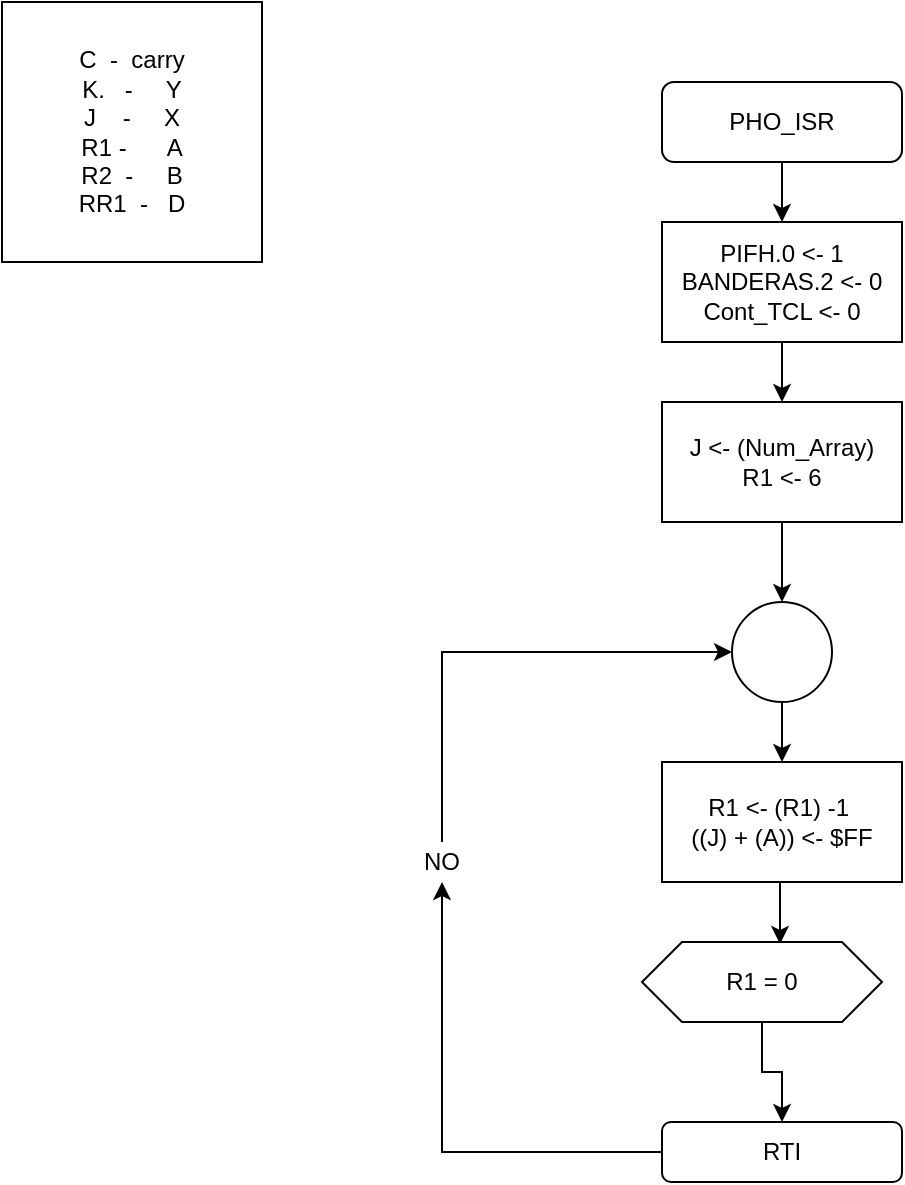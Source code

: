 <mxfile version="14.3.1" type="device"><diagram id="F5j-g8Qpw0zl2XUj27Zb" name="Page-1"><mxGraphModel dx="957" dy="859" grid="1" gridSize="10" guides="1" tooltips="1" connect="1" arrows="1" fold="1" page="1" pageScale="1" pageWidth="850" pageHeight="1100" math="0" shadow="0"><root><mxCell id="0"/><mxCell id="1" parent="0"/><mxCell id="NyHpkqX3M_v-Iu_z77pI-9" style="edgeStyle=orthogonalEdgeStyle;rounded=0;orthogonalLoop=1;jettySize=auto;html=1;exitX=0.5;exitY=1;exitDx=0;exitDy=0;entryX=0.5;entryY=0;entryDx=0;entryDy=0;" parent="1" source="NyHpkqX3M_v-Iu_z77pI-1" target="NyHpkqX3M_v-Iu_z77pI-2" edge="1"><mxGeometry relative="1" as="geometry"/></mxCell><mxCell id="NyHpkqX3M_v-Iu_z77pI-1" value="PHO_ISR" style="rounded=1;whiteSpace=wrap;html=1;" parent="1" vertex="1"><mxGeometry x="330" y="80" width="120" height="40" as="geometry"/></mxCell><mxCell id="NyHpkqX3M_v-Iu_z77pI-10" style="edgeStyle=orthogonalEdgeStyle;rounded=0;orthogonalLoop=1;jettySize=auto;html=1;exitX=0.5;exitY=1;exitDx=0;exitDy=0;" parent="1" source="NyHpkqX3M_v-Iu_z77pI-2" target="NyHpkqX3M_v-Iu_z77pI-3" edge="1"><mxGeometry relative="1" as="geometry"/></mxCell><mxCell id="NyHpkqX3M_v-Iu_z77pI-2" value="PIFH.0 &amp;lt;- 1&lt;br&gt;BANDERAS.2 &amp;lt;- 0&lt;br&gt;Cont_TCL &amp;lt;- 0" style="rounded=0;whiteSpace=wrap;html=1;" parent="1" vertex="1"><mxGeometry x="330" y="150" width="120" height="60" as="geometry"/></mxCell><mxCell id="NyHpkqX3M_v-Iu_z77pI-11" style="edgeStyle=orthogonalEdgeStyle;rounded=0;orthogonalLoop=1;jettySize=auto;html=1;exitX=0.5;exitY=1;exitDx=0;exitDy=0;" parent="1" source="NyHpkqX3M_v-Iu_z77pI-3" target="NyHpkqX3M_v-Iu_z77pI-4" edge="1"><mxGeometry relative="1" as="geometry"/></mxCell><mxCell id="NyHpkqX3M_v-Iu_z77pI-3" value="J &amp;lt;- (Num_Array)&lt;br&gt;R1 &amp;lt;- 6" style="rounded=0;whiteSpace=wrap;html=1;" parent="1" vertex="1"><mxGeometry x="330" y="240" width="120" height="60" as="geometry"/></mxCell><mxCell id="NyHpkqX3M_v-Iu_z77pI-12" style="edgeStyle=orthogonalEdgeStyle;rounded=0;orthogonalLoop=1;jettySize=auto;html=1;exitX=0.5;exitY=1;exitDx=0;exitDy=0;entryX=0.5;entryY=0;entryDx=0;entryDy=0;" parent="1" source="NyHpkqX3M_v-Iu_z77pI-4" target="NyHpkqX3M_v-Iu_z77pI-5" edge="1"><mxGeometry relative="1" as="geometry"/></mxCell><mxCell id="NyHpkqX3M_v-Iu_z77pI-4" value="" style="ellipse;whiteSpace=wrap;html=1;aspect=fixed;" parent="1" vertex="1"><mxGeometry x="365" y="340" width="50" height="50" as="geometry"/></mxCell><mxCell id="NyHpkqX3M_v-Iu_z77pI-13" style="edgeStyle=orthogonalEdgeStyle;rounded=0;orthogonalLoop=1;jettySize=auto;html=1;exitX=0.5;exitY=1;exitDx=0;exitDy=0;entryX=0.575;entryY=0.025;entryDx=0;entryDy=0;entryPerimeter=0;" parent="1" source="NyHpkqX3M_v-Iu_z77pI-5" target="NyHpkqX3M_v-Iu_z77pI-6" edge="1"><mxGeometry relative="1" as="geometry"/></mxCell><mxCell id="NyHpkqX3M_v-Iu_z77pI-5" value="R1 &amp;lt;- (R1) -1&amp;nbsp;&lt;br&gt;((J) + (A)) &amp;lt;- $FF" style="rounded=0;whiteSpace=wrap;html=1;" parent="1" vertex="1"><mxGeometry x="330" y="420" width="120" height="60" as="geometry"/></mxCell><mxCell id="NyHpkqX3M_v-Iu_z77pI-14" style="edgeStyle=orthogonalEdgeStyle;rounded=0;orthogonalLoop=1;jettySize=auto;html=1;exitX=0.5;exitY=1;exitDx=0;exitDy=0;" parent="1" source="NyHpkqX3M_v-Iu_z77pI-6" target="NyHpkqX3M_v-Iu_z77pI-7" edge="1"><mxGeometry relative="1" as="geometry"/></mxCell><mxCell id="NyHpkqX3M_v-Iu_z77pI-6" value="R1 = 0" style="shape=hexagon;perimeter=hexagonPerimeter2;whiteSpace=wrap;html=1;fixedSize=1;" parent="1" vertex="1"><mxGeometry x="320" y="510" width="120" height="40" as="geometry"/></mxCell><mxCell id="NyHpkqX3M_v-Iu_z77pI-15" style="edgeStyle=orthogonalEdgeStyle;rounded=0;orthogonalLoop=1;jettySize=auto;html=1;exitX=0;exitY=0.5;exitDx=0;exitDy=0;entryX=0.5;entryY=1;entryDx=0;entryDy=0;" parent="1" source="NyHpkqX3M_v-Iu_z77pI-7" target="NyHpkqX3M_v-Iu_z77pI-8" edge="1"><mxGeometry relative="1" as="geometry"/></mxCell><mxCell id="NyHpkqX3M_v-Iu_z77pI-7" value="RTI" style="rounded=1;whiteSpace=wrap;html=1;" parent="1" vertex="1"><mxGeometry x="330" y="600" width="120" height="30" as="geometry"/></mxCell><mxCell id="NyHpkqX3M_v-Iu_z77pI-16" style="edgeStyle=orthogonalEdgeStyle;rounded=0;orthogonalLoop=1;jettySize=auto;html=1;exitX=0.5;exitY=0;exitDx=0;exitDy=0;entryX=0;entryY=0.5;entryDx=0;entryDy=0;" parent="1" source="NyHpkqX3M_v-Iu_z77pI-8" target="NyHpkqX3M_v-Iu_z77pI-4" edge="1"><mxGeometry relative="1" as="geometry"/></mxCell><mxCell id="NyHpkqX3M_v-Iu_z77pI-8" value="NO" style="text;html=1;strokeColor=none;fillColor=none;align=center;verticalAlign=middle;whiteSpace=wrap;rounded=0;" parent="1" vertex="1"><mxGeometry x="200" y="460" width="40" height="20" as="geometry"/></mxCell><mxCell id="PNeHxDXLqxfwNdTObkol-1" value="C &amp;nbsp;- &amp;nbsp;carry&lt;br&gt;K. &amp;nbsp; - &amp;nbsp; &amp;nbsp; Y&lt;br&gt;J &amp;nbsp; &amp;nbsp;- &amp;nbsp; &amp;nbsp; X&lt;br&gt;R1 - &amp;nbsp; &amp;nbsp; &amp;nbsp;A&lt;br&gt;R2 &amp;nbsp;- &amp;nbsp; &amp;nbsp; B&lt;br&gt;RR1 &amp;nbsp;- &amp;nbsp; D" style="whiteSpace=wrap;html=1;aspect=fixed;" vertex="1" parent="1"><mxGeometry y="40" width="130" height="130" as="geometry"/></mxCell></root></mxGraphModel></diagram></mxfile>